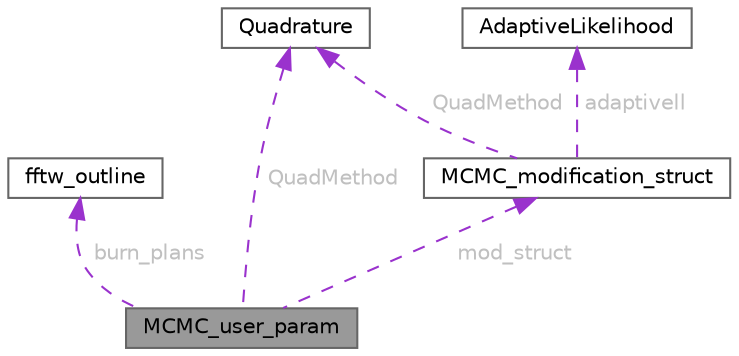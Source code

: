 digraph "MCMC_user_param"
{
 // LATEX_PDF_SIZE
  bgcolor="transparent";
  edge [fontname=Helvetica,fontsize=10,labelfontname=Helvetica,labelfontsize=10];
  node [fontname=Helvetica,fontsize=10,shape=box,height=0.2,width=0.4];
  Node1 [id="Node000001",label="MCMC_user_param",height=0.2,width=0.4,color="gray40", fillcolor="grey60", style="filled", fontcolor="black",tooltip=" "];
  Node2 -> Node1 [id="edge1_Node000001_Node000002",dir="back",color="darkorchid3",style="dashed",tooltip=" ",label=<<TABLE CELLBORDER="0" BORDER="0"><TR><TD VALIGN="top" ALIGN="LEFT" CELLPADDING="1" CELLSPACING="0">burn_plans</TD></TR>
</TABLE>> ,fontcolor="grey" ];
  Node2 [id="Node000002",label="fftw_outline",height=0.2,width=0.4,color="gray40", fillcolor="white", style="filled",URL="$structfftw__outline.html",tooltip=" "];
  Node3 -> Node1 [id="edge2_Node000001_Node000003",dir="back",color="darkorchid3",style="dashed",tooltip=" ",label=<<TABLE CELLBORDER="0" BORDER="0"><TR><TD VALIGN="top" ALIGN="LEFT" CELLPADDING="1" CELLSPACING="0">QuadMethod</TD></TR>
</TABLE>> ,fontcolor="grey" ];
  Node3 [id="Node000003",label="Quadrature",height=0.2,width=0.4,color="gray40", fillcolor="white", style="filled",URL="$classQuadrature.html",tooltip="Class to evaluate integrals with established spacing and weights."];
  Node4 -> Node1 [id="edge3_Node000001_Node000004",dir="back",color="darkorchid3",style="dashed",tooltip=" ",label=<<TABLE CELLBORDER="0" BORDER="0"><TR><TD VALIGN="top" ALIGN="LEFT" CELLPADDING="1" CELLSPACING="0">mod_struct</TD></TR>
</TABLE>> ,fontcolor="grey" ];
  Node4 [id="Node000004",label="MCMC_modification_struct",height=0.2,width=0.4,color="gray40", fillcolor="white", style="filled",URL="$structMCMC__modification__struct.html",tooltip=" "];
  Node3 -> Node4 [id="edge4_Node000004_Node000003",dir="back",color="darkorchid3",style="dashed",tooltip=" ",label=<<TABLE CELLBORDER="0" BORDER="0"><TR><TD VALIGN="top" ALIGN="LEFT" CELLPADDING="1" CELLSPACING="0">QuadMethod</TD></TR>
</TABLE>> ,fontcolor="grey" ];
  Node5 -> Node4 [id="edge5_Node000004_Node000005",dir="back",color="darkorchid3",style="dashed",tooltip=" ",label=<<TABLE CELLBORDER="0" BORDER="0"><TR><TD VALIGN="top" ALIGN="LEFT" CELLPADDING="1" CELLSPACING="0">adaptivell</TD></TR>
</TABLE>> ,fontcolor="grey" ];
  Node5 [id="Node000005",label="AdaptiveLikelihood",height=0.2,width=0.4,color="gray40", fillcolor="white", style="filled",URL="$classAdaptiveLikelihood.html",tooltip=" "];
}
